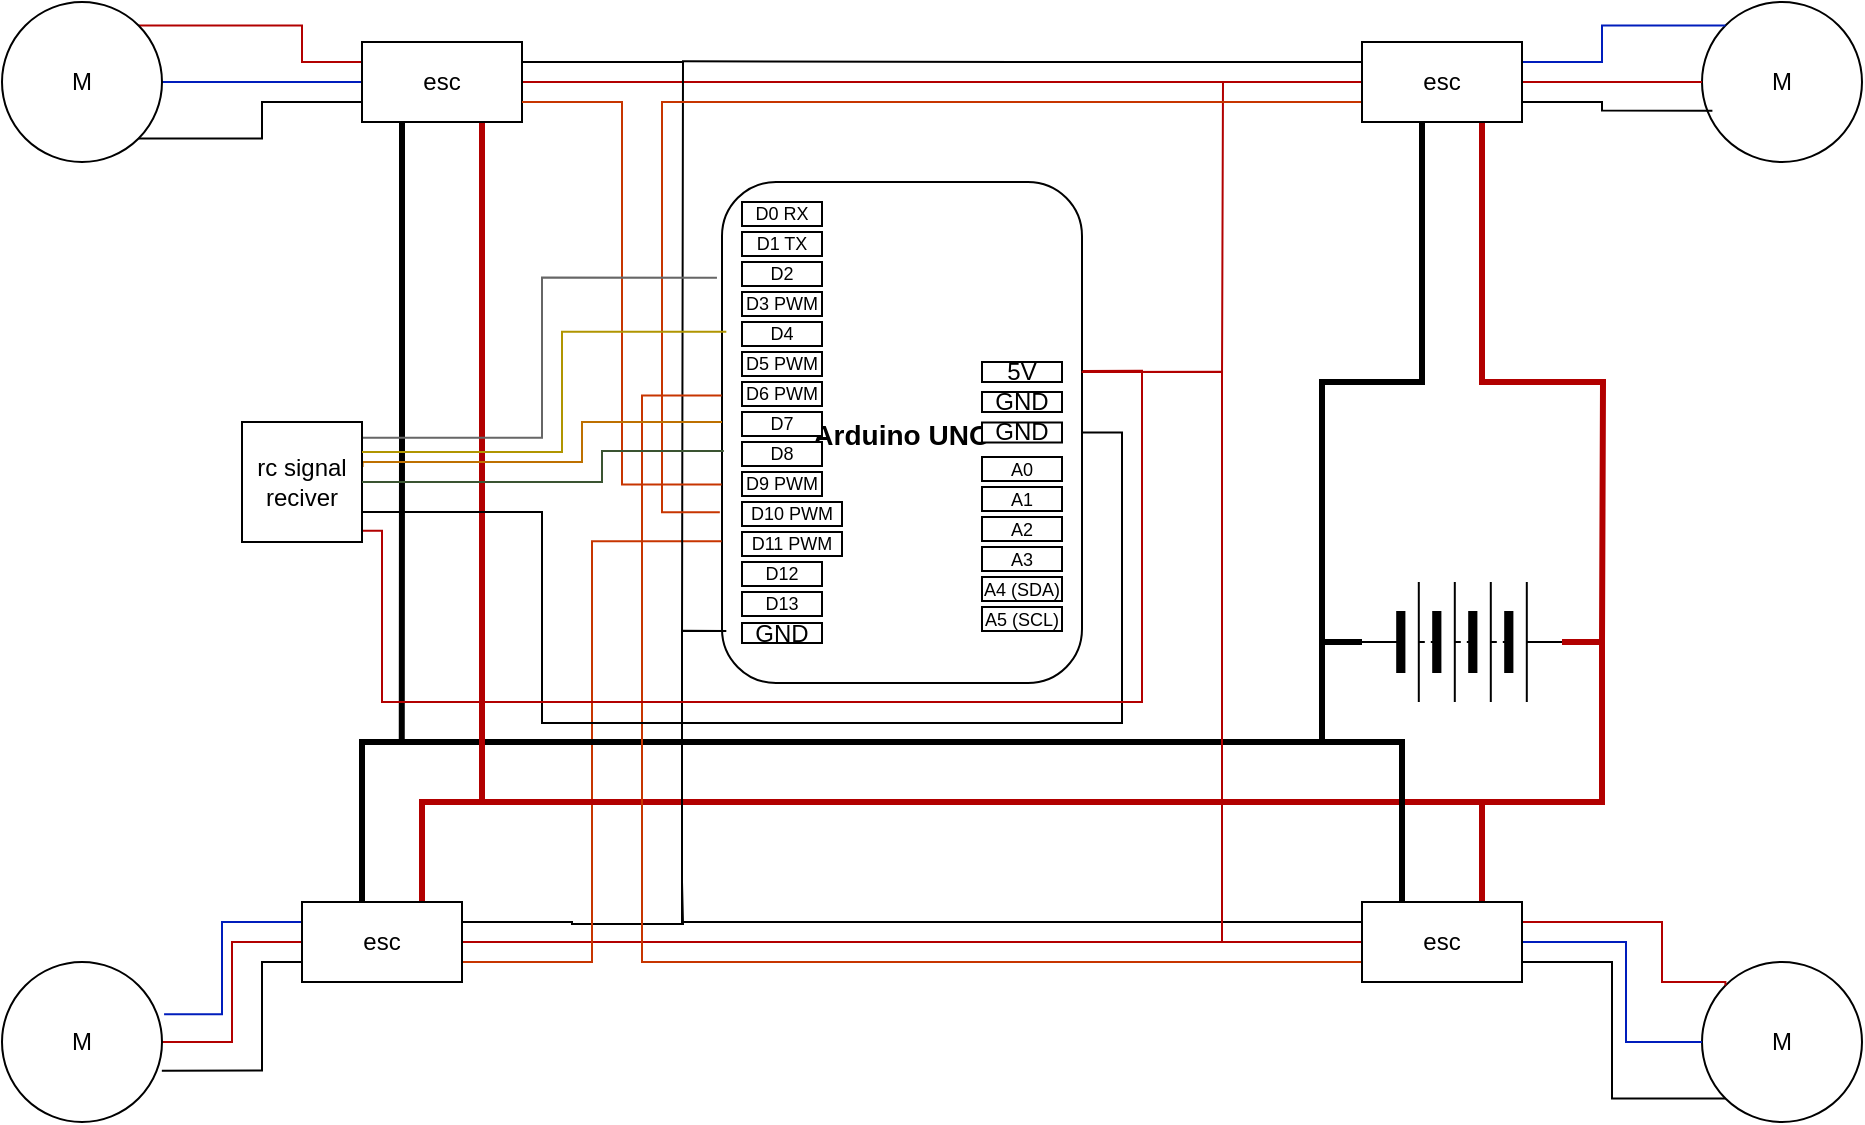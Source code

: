 <mxfile version="28.0.7">
  <diagram name="110x160 Frame" id="7e0a89b8-554c-2b80-1dc8-d5c74ca68de4">
    <mxGraphModel dx="1246" dy="653" grid="1" gridSize="10" guides="1" tooltips="1" connect="1" arrows="1" fold="1" page="1" pageScale="1" pageWidth="1100" pageHeight="850" background="none" math="0" shadow="0">
      <root>
        <mxCell id="0" />
        <mxCell id="1" parent="0" />
        <mxCell id="BuApwTtVBoQr4XH0lh1H-52" value="" style="group" vertex="1" connectable="0" parent="1">
          <mxGeometry x="460" y="300" width="180" height="250.5" as="geometry" />
        </mxCell>
        <mxCell id="BuApwTtVBoQr4XH0lh1H-27" value="Arduino UNO" style="rounded=1;fontSize=14;fontStyle=1;" vertex="1" parent="BuApwTtVBoQr4XH0lh1H-52">
          <mxGeometry width="180" height="250.5" as="geometry" />
        </mxCell>
        <mxCell id="BuApwTtVBoQr4XH0lh1H-28" value="D0 RX" style="shape=rectangle;whiteSpace=wrap;html=1;fontSize=9;" vertex="1" parent="BuApwTtVBoQr4XH0lh1H-52">
          <mxGeometry x="10" y="10" width="40" height="12" as="geometry" />
        </mxCell>
        <mxCell id="BuApwTtVBoQr4XH0lh1H-29" value="D1 TX" style="shape=rectangle;whiteSpace=wrap;html=1;fontSize=9;" vertex="1" parent="BuApwTtVBoQr4XH0lh1H-52">
          <mxGeometry x="10" y="25" width="40" height="12" as="geometry" />
        </mxCell>
        <mxCell id="BuApwTtVBoQr4XH0lh1H-30" value="D2" style="shape=rectangle;whiteSpace=wrap;html=1;fontSize=9;" vertex="1" parent="BuApwTtVBoQr4XH0lh1H-52">
          <mxGeometry x="10" y="40" width="40" height="12" as="geometry" />
        </mxCell>
        <mxCell id="BuApwTtVBoQr4XH0lh1H-31" value="D3 PWM" style="shape=rectangle;whiteSpace=wrap;html=1;fontSize=9;" vertex="1" parent="BuApwTtVBoQr4XH0lh1H-52">
          <mxGeometry x="10" y="55" width="40" height="12" as="geometry" />
        </mxCell>
        <mxCell id="BuApwTtVBoQr4XH0lh1H-32" value="D4" style="shape=rectangle;whiteSpace=wrap;html=1;fontSize=9;" vertex="1" parent="BuApwTtVBoQr4XH0lh1H-52">
          <mxGeometry x="10" y="70" width="40" height="12" as="geometry" />
        </mxCell>
        <mxCell id="BuApwTtVBoQr4XH0lh1H-33" value="D5 PWM" style="shape=rectangle;whiteSpace=wrap;html=1;fontSize=9;" vertex="1" parent="BuApwTtVBoQr4XH0lh1H-52">
          <mxGeometry x="10" y="85" width="40" height="12" as="geometry" />
        </mxCell>
        <mxCell id="BuApwTtVBoQr4XH0lh1H-34" value="D6 PWM" style="shape=rectangle;whiteSpace=wrap;html=1;fontSize=9;" vertex="1" parent="BuApwTtVBoQr4XH0lh1H-52">
          <mxGeometry x="10" y="100" width="40" height="12" as="geometry" />
        </mxCell>
        <mxCell id="BuApwTtVBoQr4XH0lh1H-35" value="D7" style="shape=rectangle;whiteSpace=wrap;html=1;fontSize=9;" vertex="1" parent="BuApwTtVBoQr4XH0lh1H-52">
          <mxGeometry x="10" y="115" width="40" height="12" as="geometry" />
        </mxCell>
        <mxCell id="BuApwTtVBoQr4XH0lh1H-36" value="D8" style="shape=rectangle;whiteSpace=wrap;html=1;fontSize=9;" vertex="1" parent="BuApwTtVBoQr4XH0lh1H-52">
          <mxGeometry x="10" y="130" width="40" height="12" as="geometry" />
        </mxCell>
        <mxCell id="BuApwTtVBoQr4XH0lh1H-37" value="D9 PWM" style="shape=rectangle;whiteSpace=wrap;html=1;fontSize=9;" vertex="1" parent="BuApwTtVBoQr4XH0lh1H-52">
          <mxGeometry x="10" y="145" width="40" height="12" as="geometry" />
        </mxCell>
        <mxCell id="BuApwTtVBoQr4XH0lh1H-38" value="D10 PWM" style="shape=rectangle;whiteSpace=wrap;html=1;fontSize=9;" vertex="1" parent="BuApwTtVBoQr4XH0lh1H-52">
          <mxGeometry x="10" y="160" width="50" height="12" as="geometry" />
        </mxCell>
        <mxCell id="BuApwTtVBoQr4XH0lh1H-39" value="D11 PWM" style="shape=rectangle;whiteSpace=wrap;html=1;fontSize=9;" vertex="1" parent="BuApwTtVBoQr4XH0lh1H-52">
          <mxGeometry x="10" y="175" width="50" height="12" as="geometry" />
        </mxCell>
        <mxCell id="BuApwTtVBoQr4XH0lh1H-40" value="D12" style="shape=rectangle;whiteSpace=wrap;html=1;fontSize=9;" vertex="1" parent="BuApwTtVBoQr4XH0lh1H-52">
          <mxGeometry x="10" y="190" width="40" height="12" as="geometry" />
        </mxCell>
        <mxCell id="BuApwTtVBoQr4XH0lh1H-41" value="D13" style="shape=rectangle;whiteSpace=wrap;html=1;fontSize=9;" vertex="1" parent="BuApwTtVBoQr4XH0lh1H-52">
          <mxGeometry x="10" y="205" width="40" height="12" as="geometry" />
        </mxCell>
        <mxCell id="BuApwTtVBoQr4XH0lh1H-42" value="A0" style="shape=rectangle;whiteSpace=wrap;html=1;fontSize=9;" vertex="1" parent="BuApwTtVBoQr4XH0lh1H-52">
          <mxGeometry x="130" y="137.5" width="40" height="12" as="geometry" />
        </mxCell>
        <mxCell id="BuApwTtVBoQr4XH0lh1H-43" value="A1" style="shape=rectangle;whiteSpace=wrap;html=1;fontSize=9;" vertex="1" parent="BuApwTtVBoQr4XH0lh1H-52">
          <mxGeometry x="130" y="152.5" width="40" height="12" as="geometry" />
        </mxCell>
        <mxCell id="BuApwTtVBoQr4XH0lh1H-44" value="A2" style="shape=rectangle;whiteSpace=wrap;html=1;fontSize=9;" vertex="1" parent="BuApwTtVBoQr4XH0lh1H-52">
          <mxGeometry x="130" y="167.5" width="40" height="12" as="geometry" />
        </mxCell>
        <mxCell id="BuApwTtVBoQr4XH0lh1H-45" value="A3" style="shape=rectangle;whiteSpace=wrap;html=1;fontSize=9;" vertex="1" parent="BuApwTtVBoQr4XH0lh1H-52">
          <mxGeometry x="130" y="182.5" width="40" height="12" as="geometry" />
        </mxCell>
        <mxCell id="BuApwTtVBoQr4XH0lh1H-46" value="A4 (SDA)" style="shape=rectangle;whiteSpace=wrap;html=1;fontSize=9;" vertex="1" parent="BuApwTtVBoQr4XH0lh1H-52">
          <mxGeometry x="130" y="197.5" width="40" height="12" as="geometry" />
        </mxCell>
        <mxCell id="BuApwTtVBoQr4XH0lh1H-47" value="A5 (SCL)" style="shape=rectangle;whiteSpace=wrap;html=1;fontSize=9;" vertex="1" parent="BuApwTtVBoQr4XH0lh1H-52">
          <mxGeometry x="130" y="212.5" width="40" height="12" as="geometry" />
        </mxCell>
        <mxCell id="BuApwTtVBoQr4XH0lh1H-48" value="GND" style="rounded=0;whiteSpace=wrap;html=1;" vertex="1" parent="BuApwTtVBoQr4XH0lh1H-52">
          <mxGeometry x="10" y="220.5" width="40" height="10" as="geometry" />
        </mxCell>
        <mxCell id="BuApwTtVBoQr4XH0lh1H-49" value="GND" style="rounded=0;whiteSpace=wrap;html=1;" vertex="1" parent="BuApwTtVBoQr4XH0lh1H-52">
          <mxGeometry x="130" y="120.25" width="40" height="10" as="geometry" />
        </mxCell>
        <mxCell id="BuApwTtVBoQr4XH0lh1H-50" value="GND" style="rounded=0;whiteSpace=wrap;html=1;" vertex="1" parent="BuApwTtVBoQr4XH0lh1H-52">
          <mxGeometry x="130" y="105" width="40" height="10" as="geometry" />
        </mxCell>
        <mxCell id="BuApwTtVBoQr4XH0lh1H-51" value="5V" style="rounded=0;whiteSpace=wrap;html=1;" vertex="1" parent="BuApwTtVBoQr4XH0lh1H-52">
          <mxGeometry x="130" y="90" width="40" height="10" as="geometry" />
        </mxCell>
        <mxCell id="BuApwTtVBoQr4XH0lh1H-65" style="edgeStyle=orthogonalEdgeStyle;rounded=0;orthogonalLoop=1;jettySize=auto;html=1;exitX=1;exitY=1;exitDx=0;exitDy=0;entryX=0;entryY=0.75;entryDx=0;entryDy=0;endArrow=none;endFill=0;" edge="1" parent="1" source="BuApwTtVBoQr4XH0lh1H-53" target="BuApwTtVBoQr4XH0lh1H-64">
          <mxGeometry relative="1" as="geometry" />
        </mxCell>
        <mxCell id="BuApwTtVBoQr4XH0lh1H-66" style="edgeStyle=orthogonalEdgeStyle;rounded=0;orthogonalLoop=1;jettySize=auto;html=1;entryX=0;entryY=0.5;entryDx=0;entryDy=0;endArrow=none;endFill=0;fillColor=#0050ef;strokeColor=#001DBC;" edge="1" parent="1" source="BuApwTtVBoQr4XH0lh1H-53" target="BuApwTtVBoQr4XH0lh1H-64">
          <mxGeometry relative="1" as="geometry">
            <Array as="points">
              <mxPoint x="250" y="250" />
              <mxPoint x="250" y="250" />
            </Array>
          </mxGeometry>
        </mxCell>
        <mxCell id="BuApwTtVBoQr4XH0lh1H-67" style="edgeStyle=orthogonalEdgeStyle;rounded=0;orthogonalLoop=1;jettySize=auto;html=1;exitX=1;exitY=0;exitDx=0;exitDy=0;entryX=0;entryY=0.25;entryDx=0;entryDy=0;endArrow=none;endFill=0;fillColor=#e51400;strokeColor=#B20000;" edge="1" parent="1" source="BuApwTtVBoQr4XH0lh1H-53" target="BuApwTtVBoQr4XH0lh1H-64">
          <mxGeometry relative="1" as="geometry">
            <Array as="points">
              <mxPoint x="250" y="221" />
              <mxPoint x="250" y="240" />
            </Array>
          </mxGeometry>
        </mxCell>
        <mxCell id="BuApwTtVBoQr4XH0lh1H-53" value="M" style="ellipse;whiteSpace=wrap;html=1;" vertex="1" parent="1">
          <mxGeometry x="100" y="210" width="80" height="80" as="geometry" />
        </mxCell>
        <mxCell id="BuApwTtVBoQr4XH0lh1H-58" style="edgeStyle=orthogonalEdgeStyle;rounded=0;orthogonalLoop=1;jettySize=auto;html=1;entryX=0;entryY=0.5;entryDx=0;entryDy=0;endArrow=none;endFill=0;fillColor=#e51400;strokeColor=#B20000;" edge="1" parent="1" source="BuApwTtVBoQr4XH0lh1H-54" target="BuApwTtVBoQr4XH0lh1H-57">
          <mxGeometry relative="1" as="geometry" />
        </mxCell>
        <mxCell id="BuApwTtVBoQr4XH0lh1H-59" style="edgeStyle=orthogonalEdgeStyle;rounded=0;orthogonalLoop=1;jettySize=auto;html=1;entryX=0;entryY=0.25;entryDx=0;entryDy=0;exitX=1.013;exitY=0.326;exitDx=0;exitDy=0;exitPerimeter=0;endArrow=none;endFill=0;fillColor=#0050ef;strokeColor=#001DBC;" edge="1" parent="1" source="BuApwTtVBoQr4XH0lh1H-54" target="BuApwTtVBoQr4XH0lh1H-57">
          <mxGeometry relative="1" as="geometry">
            <Array as="points">
              <mxPoint x="210" y="716" />
              <mxPoint x="210" y="670" />
            </Array>
          </mxGeometry>
        </mxCell>
        <mxCell id="BuApwTtVBoQr4XH0lh1H-60" style="edgeStyle=orthogonalEdgeStyle;rounded=0;orthogonalLoop=1;jettySize=auto;html=1;entryX=0;entryY=0.75;entryDx=0;entryDy=0;exitX=0.999;exitY=0.679;exitDx=0;exitDy=0;exitPerimeter=0;endArrow=none;endFill=0;" edge="1" parent="1" source="BuApwTtVBoQr4XH0lh1H-54" target="BuApwTtVBoQr4XH0lh1H-57">
          <mxGeometry relative="1" as="geometry">
            <Array as="points">
              <mxPoint x="230" y="744" />
              <mxPoint x="230" y="690" />
            </Array>
          </mxGeometry>
        </mxCell>
        <mxCell id="BuApwTtVBoQr4XH0lh1H-54" value="M" style="ellipse;whiteSpace=wrap;html=1;" vertex="1" parent="1">
          <mxGeometry x="100" y="690" width="80" height="80" as="geometry" />
        </mxCell>
        <mxCell id="BuApwTtVBoQr4XH0lh1H-55" value="M" style="ellipse;whiteSpace=wrap;html=1;" vertex="1" parent="1">
          <mxGeometry x="950" y="690" width="80" height="80" as="geometry" />
        </mxCell>
        <mxCell id="BuApwTtVBoQr4XH0lh1H-56" value="M" style="ellipse;whiteSpace=wrap;html=1;" vertex="1" parent="1">
          <mxGeometry x="950" y="210" width="80" height="80" as="geometry" />
        </mxCell>
        <mxCell id="BuApwTtVBoQr4XH0lh1H-78" style="edgeStyle=orthogonalEdgeStyle;rounded=0;orthogonalLoop=1;jettySize=auto;html=1;exitX=1;exitY=0.25;exitDx=0;exitDy=0;endArrow=none;endFill=0;" edge="1" parent="1" source="BuApwTtVBoQr4XH0lh1H-57">
          <mxGeometry relative="1" as="geometry">
            <mxPoint x="440" y="650" as="targetPoint" />
          </mxGeometry>
        </mxCell>
        <mxCell id="BuApwTtVBoQr4XH0lh1H-79" style="edgeStyle=orthogonalEdgeStyle;rounded=0;orthogonalLoop=1;jettySize=auto;html=1;fillColor=#e51400;strokeColor=#B20000;endArrow=none;endFill=0;" edge="1" parent="1" source="BuApwTtVBoQr4XH0lh1H-57">
          <mxGeometry relative="1" as="geometry">
            <mxPoint x="710" y="680" as="targetPoint" />
          </mxGeometry>
        </mxCell>
        <mxCell id="BuApwTtVBoQr4XH0lh1H-84" style="edgeStyle=orthogonalEdgeStyle;rounded=0;orthogonalLoop=1;jettySize=auto;html=1;exitX=1;exitY=0.75;exitDx=0;exitDy=0;entryX=-0.001;entryY=0.717;entryDx=0;entryDy=0;entryPerimeter=0;endArrow=none;endFill=0;fillColor=#fa6800;strokeColor=#C73500;" edge="1" parent="1" source="BuApwTtVBoQr4XH0lh1H-57" target="BuApwTtVBoQr4XH0lh1H-27">
          <mxGeometry relative="1" as="geometry">
            <mxPoint x="380" y="470" as="targetPoint" />
          </mxGeometry>
        </mxCell>
        <mxCell id="BuApwTtVBoQr4XH0lh1H-90" style="edgeStyle=orthogonalEdgeStyle;rounded=0;orthogonalLoop=1;jettySize=auto;html=1;exitX=0.75;exitY=0;exitDx=0;exitDy=0;endArrow=none;endFill=0;fillColor=#e51400;strokeColor=#B20000;strokeWidth=3;" edge="1" parent="1" source="BuApwTtVBoQr4XH0lh1H-57">
          <mxGeometry relative="1" as="geometry">
            <mxPoint x="840" y="610" as="targetPoint" />
            <Array as="points">
              <mxPoint x="310" y="610" />
            </Array>
          </mxGeometry>
        </mxCell>
        <mxCell id="BuApwTtVBoQr4XH0lh1H-91" style="edgeStyle=orthogonalEdgeStyle;rounded=0;orthogonalLoop=1;jettySize=auto;html=1;entryX=0;entryY=0.5;entryDx=0;entryDy=0;endArrow=none;endFill=0;strokeWidth=3;" edge="1" parent="1" source="BuApwTtVBoQr4XH0lh1H-57" target="BuApwTtVBoQr4XH0lh1H-88">
          <mxGeometry relative="1" as="geometry">
            <mxPoint x="530" y="560" as="targetPoint" />
            <Array as="points">
              <mxPoint x="280" y="580" />
              <mxPoint x="760" y="580" />
              <mxPoint x="760" y="530" />
            </Array>
          </mxGeometry>
        </mxCell>
        <mxCell id="BuApwTtVBoQr4XH0lh1H-57" value="esc" style="rounded=0;whiteSpace=wrap;html=1;" vertex="1" parent="1">
          <mxGeometry x="250" y="660" width="80" height="40" as="geometry" />
        </mxCell>
        <mxCell id="BuApwTtVBoQr4XH0lh1H-81" style="edgeStyle=orthogonalEdgeStyle;rounded=0;orthogonalLoop=1;jettySize=auto;html=1;endArrow=none;endFill=0;fillColor=#e51400;strokeColor=#B20000;" edge="1" parent="1" source="BuApwTtVBoQr4XH0lh1H-64">
          <mxGeometry relative="1" as="geometry">
            <mxPoint x="720" y="250" as="targetPoint" />
          </mxGeometry>
        </mxCell>
        <mxCell id="BuApwTtVBoQr4XH0lh1H-82" style="edgeStyle=orthogonalEdgeStyle;rounded=0;orthogonalLoop=1;jettySize=auto;html=1;exitX=1;exitY=0.25;exitDx=0;exitDy=0;endArrow=none;endFill=0;" edge="1" parent="1" source="BuApwTtVBoQr4XH0lh1H-64">
          <mxGeometry relative="1" as="geometry">
            <mxPoint x="440" y="530" as="targetPoint" />
          </mxGeometry>
        </mxCell>
        <mxCell id="BuApwTtVBoQr4XH0lh1H-96" style="edgeStyle=orthogonalEdgeStyle;rounded=0;orthogonalLoop=1;jettySize=auto;html=1;exitX=0.25;exitY=1;exitDx=0;exitDy=0;endArrow=none;endFill=0;strokeWidth=3;" edge="1" parent="1" source="BuApwTtVBoQr4XH0lh1H-64">
          <mxGeometry relative="1" as="geometry">
            <mxPoint x="299.882" y="580" as="targetPoint" />
          </mxGeometry>
        </mxCell>
        <mxCell id="BuApwTtVBoQr4XH0lh1H-97" style="edgeStyle=orthogonalEdgeStyle;rounded=0;orthogonalLoop=1;jettySize=auto;html=1;exitX=0.75;exitY=1;exitDx=0;exitDy=0;endArrow=none;endFill=0;fillColor=#e51400;strokeColor=#B20000;strokeWidth=3;" edge="1" parent="1" source="BuApwTtVBoQr4XH0lh1H-64">
          <mxGeometry relative="1" as="geometry">
            <mxPoint x="340" y="610" as="targetPoint" />
          </mxGeometry>
        </mxCell>
        <mxCell id="BuApwTtVBoQr4XH0lh1H-64" value="esc" style="rounded=0;whiteSpace=wrap;html=1;" vertex="1" parent="1">
          <mxGeometry x="280" y="230" width="80" height="40" as="geometry" />
        </mxCell>
        <mxCell id="BuApwTtVBoQr4XH0lh1H-68" style="edgeStyle=orthogonalEdgeStyle;rounded=0;orthogonalLoop=1;jettySize=auto;html=1;entryX=1;entryY=0.5;entryDx=0;entryDy=0;endArrow=none;endFill=0;fillColor=#e51400;strokeColor=#B20000;exitX=0;exitY=0.5;exitDx=0;exitDy=0;" edge="1" parent="1" target="BuApwTtVBoQr4XH0lh1H-71" source="BuApwTtVBoQr4XH0lh1H-56">
          <mxGeometry relative="1" as="geometry">
            <mxPoint x="730" y="300" as="sourcePoint" />
          </mxGeometry>
        </mxCell>
        <mxCell id="BuApwTtVBoQr4XH0lh1H-69" style="edgeStyle=orthogonalEdgeStyle;rounded=0;orthogonalLoop=1;jettySize=auto;html=1;entryX=1;entryY=0.25;entryDx=0;entryDy=0;exitX=0;exitY=0;exitDx=0;exitDy=0;endArrow=none;endFill=0;fillColor=#0050ef;strokeColor=#001DBC;" edge="1" parent="1" target="BuApwTtVBoQr4XH0lh1H-71" source="BuApwTtVBoQr4XH0lh1H-56">
          <mxGeometry relative="1" as="geometry">
            <mxPoint x="731" y="286" as="sourcePoint" />
            <Array as="points">
              <mxPoint x="900" y="222" />
              <mxPoint x="900" y="240" />
            </Array>
          </mxGeometry>
        </mxCell>
        <mxCell id="BuApwTtVBoQr4XH0lh1H-70" style="edgeStyle=orthogonalEdgeStyle;rounded=0;orthogonalLoop=1;jettySize=auto;html=1;entryX=1;entryY=0.75;entryDx=0;entryDy=0;exitX=0.065;exitY=0.679;exitDx=0;exitDy=0;exitPerimeter=0;endArrow=none;endFill=0;" edge="1" parent="1" target="BuApwTtVBoQr4XH0lh1H-71" source="BuApwTtVBoQr4XH0lh1H-56">
          <mxGeometry relative="1" as="geometry">
            <mxPoint x="730" y="314" as="sourcePoint" />
            <Array as="points">
              <mxPoint x="900" y="264" />
              <mxPoint x="900" y="260" />
            </Array>
          </mxGeometry>
        </mxCell>
        <mxCell id="BuApwTtVBoQr4XH0lh1H-80" style="edgeStyle=orthogonalEdgeStyle;rounded=0;orthogonalLoop=1;jettySize=auto;html=1;endArrow=none;endFill=0;fillColor=#e51400;strokeColor=#B20000;" edge="1" parent="1" source="BuApwTtVBoQr4XH0lh1H-71">
          <mxGeometry relative="1" as="geometry">
            <mxPoint x="710" y="400" as="targetPoint" />
          </mxGeometry>
        </mxCell>
        <mxCell id="BuApwTtVBoQr4XH0lh1H-83" style="edgeStyle=orthogonalEdgeStyle;rounded=0;orthogonalLoop=1;jettySize=auto;html=1;exitX=0;exitY=0.25;exitDx=0;exitDy=0;endArrow=none;endFill=0;" edge="1" parent="1" source="BuApwTtVBoQr4XH0lh1H-71">
          <mxGeometry relative="1" as="geometry">
            <mxPoint x="440" y="239.647" as="targetPoint" />
          </mxGeometry>
        </mxCell>
        <mxCell id="BuApwTtVBoQr4XH0lh1H-87" style="edgeStyle=orthogonalEdgeStyle;rounded=0;orthogonalLoop=1;jettySize=auto;html=1;exitX=0;exitY=0.75;exitDx=0;exitDy=0;entryX=-0.006;entryY=0.659;entryDx=0;entryDy=0;entryPerimeter=0;endArrow=none;endFill=0;fillColor=#fa6800;strokeColor=#C73500;" edge="1" parent="1" source="BuApwTtVBoQr4XH0lh1H-71" target="BuApwTtVBoQr4XH0lh1H-27">
          <mxGeometry relative="1" as="geometry">
            <mxPoint x="430" y="440" as="targetPoint" />
            <Array as="points">
              <mxPoint x="430" y="260" />
              <mxPoint x="430" y="465" />
            </Array>
          </mxGeometry>
        </mxCell>
        <mxCell id="BuApwTtVBoQr4XH0lh1H-93" style="edgeStyle=orthogonalEdgeStyle;rounded=0;orthogonalLoop=1;jettySize=auto;html=1;endArrow=none;endFill=0;strokeWidth=3;" edge="1" parent="1" source="BuApwTtVBoQr4XH0lh1H-71">
          <mxGeometry relative="1" as="geometry">
            <mxPoint x="760" y="530" as="targetPoint" />
            <Array as="points">
              <mxPoint x="810" y="400" />
              <mxPoint x="760" y="400" />
            </Array>
          </mxGeometry>
        </mxCell>
        <mxCell id="BuApwTtVBoQr4XH0lh1H-94" style="edgeStyle=orthogonalEdgeStyle;rounded=0;orthogonalLoop=1;jettySize=auto;html=1;exitX=0.75;exitY=1;exitDx=0;exitDy=0;fillColor=#e51400;strokeColor=#B20000;endArrow=none;endFill=0;strokeWidth=3;" edge="1" parent="1" source="BuApwTtVBoQr4XH0lh1H-71">
          <mxGeometry relative="1" as="geometry">
            <mxPoint x="900" y="530" as="targetPoint" />
          </mxGeometry>
        </mxCell>
        <mxCell id="BuApwTtVBoQr4XH0lh1H-71" value="esc" style="rounded=0;whiteSpace=wrap;html=1;" vertex="1" parent="1">
          <mxGeometry x="780" y="230" width="80" height="40" as="geometry" />
        </mxCell>
        <mxCell id="BuApwTtVBoQr4XH0lh1H-72" style="edgeStyle=orthogonalEdgeStyle;rounded=0;orthogonalLoop=1;jettySize=auto;html=1;exitX=0;exitY=1;exitDx=0;exitDy=0;entryX=1;entryY=0.75;entryDx=0;entryDy=0;endArrow=none;endFill=0;" edge="1" parent="1" target="BuApwTtVBoQr4XH0lh1H-75" source="BuApwTtVBoQr4XH0lh1H-55">
          <mxGeometry relative="1" as="geometry">
            <mxPoint x="740" y="698" as="sourcePoint" />
          </mxGeometry>
        </mxCell>
        <mxCell id="BuApwTtVBoQr4XH0lh1H-73" style="edgeStyle=orthogonalEdgeStyle;rounded=0;orthogonalLoop=1;jettySize=auto;html=1;entryX=1;entryY=0.5;entryDx=0;entryDy=0;endArrow=none;endFill=0;fillColor=#0050ef;strokeColor=#001DBC;exitX=0;exitY=0.5;exitDx=0;exitDy=0;" edge="1" parent="1" target="BuApwTtVBoQr4XH0lh1H-75" source="BuApwTtVBoQr4XH0lh1H-55">
          <mxGeometry relative="1" as="geometry">
            <mxPoint x="752" y="669" as="sourcePoint" />
            <Array as="points">
              <mxPoint x="912" y="730" />
            </Array>
          </mxGeometry>
        </mxCell>
        <mxCell id="BuApwTtVBoQr4XH0lh1H-74" style="edgeStyle=orthogonalEdgeStyle;rounded=0;orthogonalLoop=1;jettySize=auto;html=1;exitX=0;exitY=0;exitDx=0;exitDy=0;entryX=1;entryY=0.25;entryDx=0;entryDy=0;endArrow=none;endFill=0;fillColor=#e51400;strokeColor=#B20000;" edge="1" parent="1" target="BuApwTtVBoQr4XH0lh1H-75" source="BuApwTtVBoQr4XH0lh1H-55">
          <mxGeometry relative="1" as="geometry">
            <mxPoint x="740" y="640" as="sourcePoint" />
            <Array as="points">
              <mxPoint x="962" y="700" />
              <mxPoint x="930" y="700" />
              <mxPoint x="930" y="670" />
            </Array>
          </mxGeometry>
        </mxCell>
        <mxCell id="BuApwTtVBoQr4XH0lh1H-76" style="edgeStyle=orthogonalEdgeStyle;rounded=0;orthogonalLoop=1;jettySize=auto;html=1;entryX=0.012;entryY=0.896;entryDx=0;entryDy=0;entryPerimeter=0;endArrow=none;endFill=0;exitX=0;exitY=0.25;exitDx=0;exitDy=0;" edge="1" parent="1" source="BuApwTtVBoQr4XH0lh1H-75" target="BuApwTtVBoQr4XH0lh1H-27">
          <mxGeometry relative="1" as="geometry">
            <mxPoint x="440" y="520" as="targetPoint" />
            <Array as="points">
              <mxPoint x="440" y="670" />
              <mxPoint x="440" y="524" />
            </Array>
          </mxGeometry>
        </mxCell>
        <mxCell id="BuApwTtVBoQr4XH0lh1H-77" style="edgeStyle=orthogonalEdgeStyle;rounded=0;orthogonalLoop=1;jettySize=auto;html=1;entryX=0.999;entryY=0.379;entryDx=0;entryDy=0;entryPerimeter=0;endArrow=none;endFill=0;fillColor=#e51400;strokeColor=#B20000;" edge="1" parent="1" source="BuApwTtVBoQr4XH0lh1H-75" target="BuApwTtVBoQr4XH0lh1H-27">
          <mxGeometry relative="1" as="geometry">
            <mxPoint x="730" y="390" as="targetPoint" />
            <Array as="points">
              <mxPoint x="710" y="680" />
              <mxPoint x="710" y="395" />
            </Array>
          </mxGeometry>
        </mxCell>
        <mxCell id="BuApwTtVBoQr4XH0lh1H-86" style="edgeStyle=orthogonalEdgeStyle;rounded=0;orthogonalLoop=1;jettySize=auto;html=1;exitX=0;exitY=0.75;exitDx=0;exitDy=0;entryX=-0.001;entryY=0.426;entryDx=0;entryDy=0;entryPerimeter=0;endArrow=none;endFill=0;fillColor=#fa6800;strokeColor=#C73500;" edge="1" parent="1" source="BuApwTtVBoQr4XH0lh1H-75" target="BuApwTtVBoQr4XH0lh1H-27">
          <mxGeometry relative="1" as="geometry">
            <mxPoint x="420" y="460" as="targetPoint" />
            <Array as="points">
              <mxPoint x="420" y="690" />
              <mxPoint x="420" y="407" />
            </Array>
          </mxGeometry>
        </mxCell>
        <mxCell id="BuApwTtVBoQr4XH0lh1H-89" style="edgeStyle=orthogonalEdgeStyle;rounded=0;orthogonalLoop=1;jettySize=auto;html=1;entryX=1;entryY=0.5;entryDx=0;entryDy=0;endArrow=none;endFill=0;fillColor=#e51400;strokeColor=#B20000;startSize=6;endSize=6;jumpSize=6;sourcePerimeterSpacing=0;strokeWidth=3;exitX=0.75;exitY=0;exitDx=0;exitDy=0;" edge="1" parent="1" source="BuApwTtVBoQr4XH0lh1H-75" target="BuApwTtVBoQr4XH0lh1H-88">
          <mxGeometry relative="1" as="geometry" />
        </mxCell>
        <mxCell id="BuApwTtVBoQr4XH0lh1H-92" style="edgeStyle=orthogonalEdgeStyle;rounded=0;orthogonalLoop=1;jettySize=auto;html=1;endArrow=none;endFill=0;strokeWidth=3;" edge="1" parent="1" source="BuApwTtVBoQr4XH0lh1H-75">
          <mxGeometry relative="1" as="geometry">
            <mxPoint x="760" y="580" as="targetPoint" />
            <Array as="points">
              <mxPoint x="800" y="580" />
            </Array>
          </mxGeometry>
        </mxCell>
        <mxCell id="BuApwTtVBoQr4XH0lh1H-75" value="esc" style="rounded=0;whiteSpace=wrap;html=1;" vertex="1" parent="1">
          <mxGeometry x="780" y="660" width="80" height="40" as="geometry" />
        </mxCell>
        <mxCell id="BuApwTtVBoQr4XH0lh1H-85" style="edgeStyle=orthogonalEdgeStyle;rounded=0;orthogonalLoop=1;jettySize=auto;html=1;exitX=1;exitY=0.75;exitDx=0;exitDy=0;entryX=-0.001;entryY=0.604;entryDx=0;entryDy=0;entryPerimeter=0;endArrow=none;endFill=0;fillColor=#fa6800;strokeColor=#C73500;" edge="1" parent="1" source="BuApwTtVBoQr4XH0lh1H-64" target="BuApwTtVBoQr4XH0lh1H-27">
          <mxGeometry relative="1" as="geometry" />
        </mxCell>
        <mxCell id="BuApwTtVBoQr4XH0lh1H-88" value="" style="pointerEvents=1;verticalLabelPosition=bottom;shadow=0;dashed=0;align=center;html=1;verticalAlign=top;shape=mxgraph.electrical.miscellaneous.batteryStack;" vertex="1" parent="1">
          <mxGeometry x="780" y="500" width="100" height="60" as="geometry" />
        </mxCell>
        <mxCell id="BuApwTtVBoQr4XH0lh1H-99" style="edgeStyle=orthogonalEdgeStyle;rounded=0;orthogonalLoop=1;jettySize=auto;html=1;exitX=0.978;exitY=0.131;exitDx=0;exitDy=0;entryX=-0.014;entryY=0.191;entryDx=0;entryDy=0;entryPerimeter=0;endArrow=none;endFill=0;fillColor=#f5f5f5;strokeColor=#666666;exitPerimeter=0;" edge="1" parent="1" source="BuApwTtVBoQr4XH0lh1H-98" target="BuApwTtVBoQr4XH0lh1H-27">
          <mxGeometry relative="1" as="geometry">
            <mxPoint x="450" y="420" as="targetPoint" />
          </mxGeometry>
        </mxCell>
        <mxCell id="BuApwTtVBoQr4XH0lh1H-101" style="edgeStyle=orthogonalEdgeStyle;rounded=0;orthogonalLoop=1;jettySize=auto;html=1;exitX=1.005;exitY=0.374;exitDx=0;exitDy=0;exitPerimeter=0;endArrow=none;endFill=0;fillColor=#f0a30a;strokeColor=#BD7000;" edge="1" parent="1" source="BuApwTtVBoQr4XH0lh1H-98">
          <mxGeometry relative="1" as="geometry">
            <mxPoint x="460" y="420" as="targetPoint" />
            <Array as="points">
              <mxPoint x="280" y="440" />
              <mxPoint x="390" y="440" />
              <mxPoint x="390" y="420" />
            </Array>
          </mxGeometry>
        </mxCell>
        <mxCell id="BuApwTtVBoQr4XH0lh1H-103" style="edgeStyle=orthogonalEdgeStyle;rounded=0;orthogonalLoop=1;jettySize=auto;html=1;exitX=1;exitY=0.75;exitDx=0;exitDy=0;entryX=1;entryY=0.5;entryDx=0;entryDy=0;endArrow=none;endFill=0;" edge="1" parent="1" source="BuApwTtVBoQr4XH0lh1H-98" target="BuApwTtVBoQr4XH0lh1H-27">
          <mxGeometry relative="1" as="geometry">
            <mxPoint x="670" y="460" as="targetPoint" />
          </mxGeometry>
        </mxCell>
        <mxCell id="BuApwTtVBoQr4XH0lh1H-104" style="edgeStyle=orthogonalEdgeStyle;rounded=0;orthogonalLoop=1;jettySize=auto;html=1;exitX=0.976;exitY=0.907;exitDx=0;exitDy=0;entryX=1.002;entryY=0.377;entryDx=0;entryDy=0;entryPerimeter=0;endArrow=none;endFill=0;fillColor=#e51400;strokeColor=#B20000;exitPerimeter=0;" edge="1" parent="1" source="BuApwTtVBoQr4XH0lh1H-98" target="BuApwTtVBoQr4XH0lh1H-27">
          <mxGeometry relative="1" as="geometry">
            <mxPoint x="700" y="510" as="targetPoint" />
            <Array as="points">
              <mxPoint x="290" y="474" />
              <mxPoint x="290" y="560" />
              <mxPoint x="670" y="560" />
              <mxPoint x="670" y="394" />
            </Array>
          </mxGeometry>
        </mxCell>
        <mxCell id="BuApwTtVBoQr4XH0lh1H-98" value="rc signal reciver" style="rounded=0;whiteSpace=wrap;html=1;" vertex="1" parent="1">
          <mxGeometry x="220" y="420" width="60" height="60" as="geometry" />
        </mxCell>
        <mxCell id="BuApwTtVBoQr4XH0lh1H-100" style="edgeStyle=orthogonalEdgeStyle;rounded=0;orthogonalLoop=1;jettySize=auto;html=1;entryX=0.012;entryY=0.299;entryDx=0;entryDy=0;entryPerimeter=0;exitX=1;exitY=0.25;exitDx=0;exitDy=0;endArrow=none;endFill=0;fillColor=#e3c800;strokeColor=#B09500;" edge="1" parent="1" source="BuApwTtVBoQr4XH0lh1H-98" target="BuApwTtVBoQr4XH0lh1H-27">
          <mxGeometry relative="1" as="geometry">
            <Array as="points">
              <mxPoint x="380" y="435" />
              <mxPoint x="380" y="375" />
            </Array>
          </mxGeometry>
        </mxCell>
        <mxCell id="BuApwTtVBoQr4XH0lh1H-102" style="edgeStyle=orthogonalEdgeStyle;rounded=0;orthogonalLoop=1;jettySize=auto;html=1;entryX=0.005;entryY=0.537;entryDx=0;entryDy=0;entryPerimeter=0;endArrow=none;endFill=0;fillColor=#6d8764;strokeColor=#3A5431;" edge="1" parent="1" source="BuApwTtVBoQr4XH0lh1H-98" target="BuApwTtVBoQr4XH0lh1H-27">
          <mxGeometry relative="1" as="geometry">
            <Array as="points">
              <mxPoint x="400" y="450" />
              <mxPoint x="400" y="434" />
            </Array>
          </mxGeometry>
        </mxCell>
      </root>
    </mxGraphModel>
  </diagram>
</mxfile>

